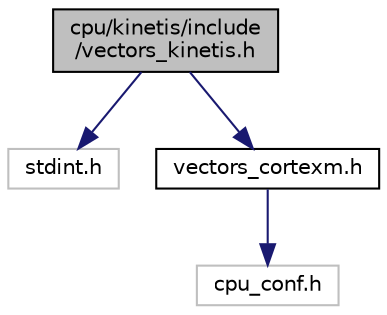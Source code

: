 digraph "cpu/kinetis/include/vectors_kinetis.h"
{
 // LATEX_PDF_SIZE
  edge [fontname="Helvetica",fontsize="10",labelfontname="Helvetica",labelfontsize="10"];
  node [fontname="Helvetica",fontsize="10",shape=record];
  Node1 [label="cpu/kinetis/include\l/vectors_kinetis.h",height=0.2,width=0.4,color="black", fillcolor="grey75", style="filled", fontcolor="black",tooltip="Interrupt service routine declarations for Kinetis MCUs."];
  Node1 -> Node2 [color="midnightblue",fontsize="10",style="solid",fontname="Helvetica"];
  Node2 [label="stdint.h",height=0.2,width=0.4,color="grey75", fillcolor="white", style="filled",tooltip=" "];
  Node1 -> Node3 [color="midnightblue",fontsize="10",style="solid",fontname="Helvetica"];
  Node3 [label="vectors_cortexm.h",height=0.2,width=0.4,color="black", fillcolor="white", style="filled",URL="$vectors__cortexm_8h.html",tooltip="Default interrupt vectors shared by Cortex-M based CPUs."];
  Node3 -> Node4 [color="midnightblue",fontsize="10",style="solid",fontname="Helvetica"];
  Node4 [label="cpu_conf.h",height=0.2,width=0.4,color="grey75", fillcolor="white", style="filled",tooltip=" "];
}
